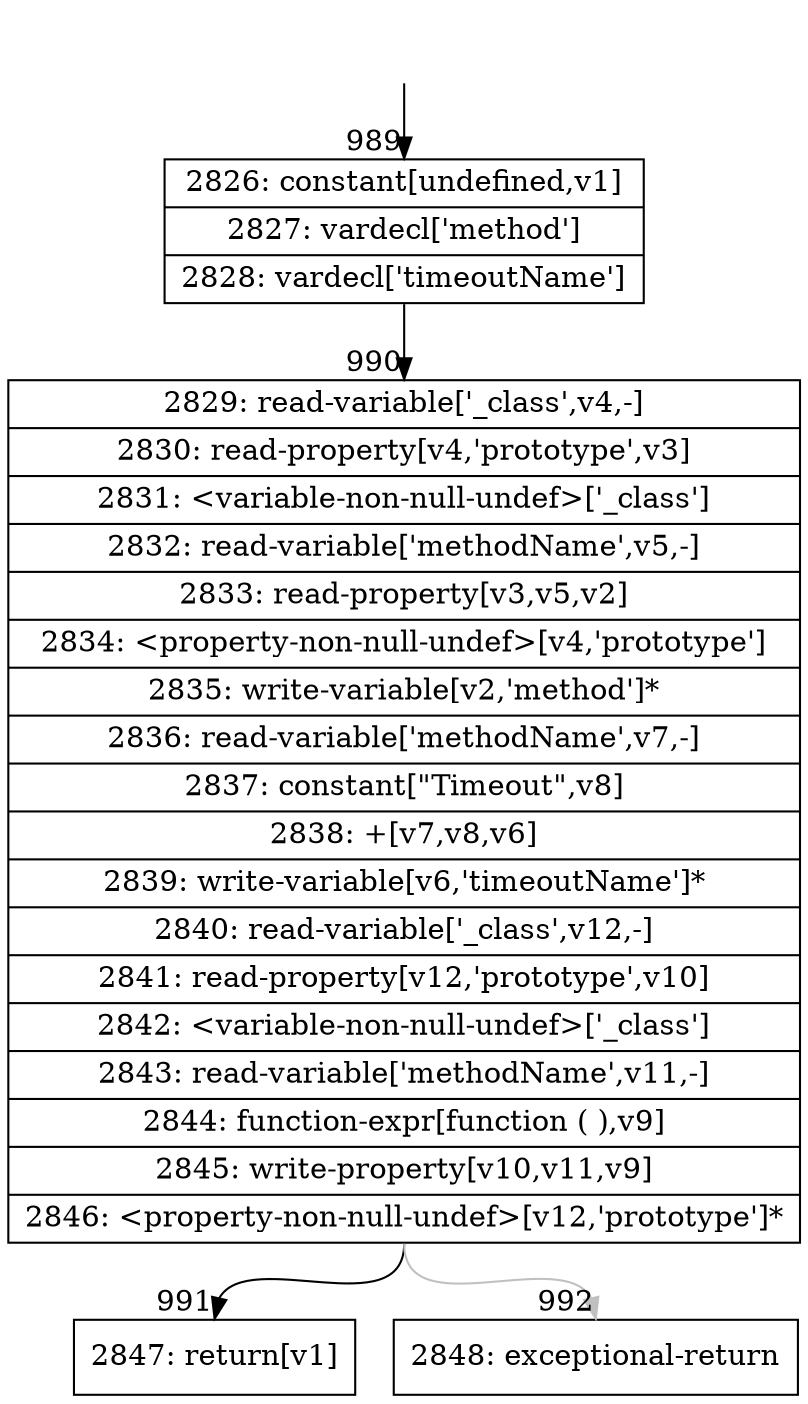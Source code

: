 digraph {
rankdir="TD"
BB_entry91[shape=none,label=""];
BB_entry91 -> BB989 [tailport=s, headport=n, headlabel="    989"]
BB989 [shape=record label="{2826: constant[undefined,v1]|2827: vardecl['method']|2828: vardecl['timeoutName']}" ] 
BB989 -> BB990 [tailport=s, headport=n, headlabel="      990"]
BB990 [shape=record label="{2829: read-variable['_class',v4,-]|2830: read-property[v4,'prototype',v3]|2831: \<variable-non-null-undef\>['_class']|2832: read-variable['methodName',v5,-]|2833: read-property[v3,v5,v2]|2834: \<property-non-null-undef\>[v4,'prototype']|2835: write-variable[v2,'method']*|2836: read-variable['methodName',v7,-]|2837: constant[\"Timeout\",v8]|2838: +[v7,v8,v6]|2839: write-variable[v6,'timeoutName']*|2840: read-variable['_class',v12,-]|2841: read-property[v12,'prototype',v10]|2842: \<variable-non-null-undef\>['_class']|2843: read-variable['methodName',v11,-]|2844: function-expr[function ( ),v9]|2845: write-property[v10,v11,v9]|2846: \<property-non-null-undef\>[v12,'prototype']*}" ] 
BB990 -> BB991 [tailport=s, headport=n, headlabel="      991"]
BB990 -> BB992 [tailport=s, headport=n, color=gray, headlabel="      992"]
BB991 [shape=record label="{2847: return[v1]}" ] 
BB992 [shape=record label="{2848: exceptional-return}" ] 
//#$~ 1415
}
